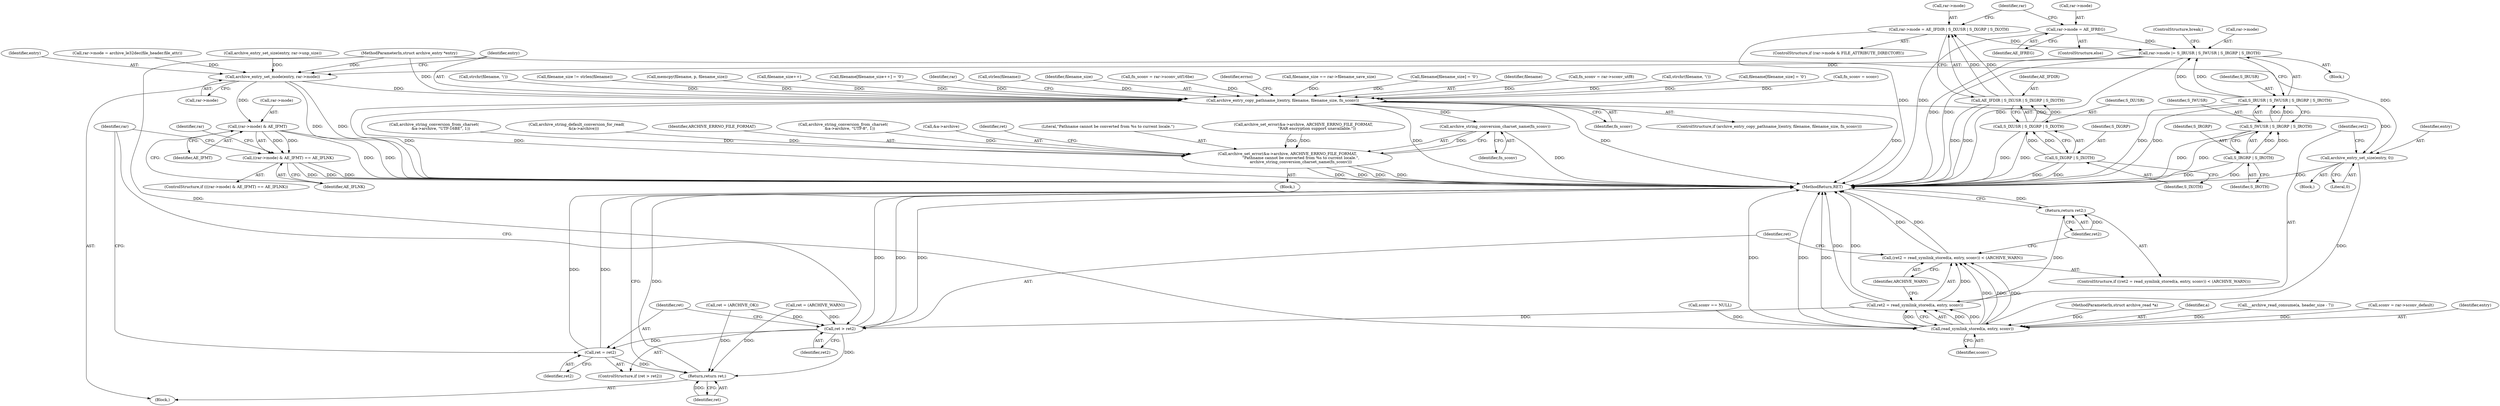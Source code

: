 digraph "0_libarchive_bfcfe6f04ed20db2504db8a254d1f40a1d84eb28_0@pointer" {
"1001483" [label="(Call,rar->mode |= S_IRUSR | S_IWUSR | S_IRGRP | S_IROTH)"];
"1001466" [label="(Call,rar->mode = AE_IFDIR | S_IXUSR | S_IXGRP | S_IXOTH)"];
"1001470" [label="(Call,AE_IFDIR | S_IXUSR | S_IXGRP | S_IXOTH)"];
"1001472" [label="(Call,S_IXUSR | S_IXGRP | S_IXOTH)"];
"1001474" [label="(Call,S_IXGRP | S_IXOTH)"];
"1001478" [label="(Call,rar->mode = AE_IFREG)"];
"1001487" [label="(Call,S_IRUSR | S_IWUSR | S_IRGRP | S_IROTH)"];
"1001489" [label="(Call,S_IWUSR | S_IRGRP | S_IROTH)"];
"1001491" [label="(Call,S_IRGRP | S_IROTH)"];
"1001668" [label="(Call,archive_entry_set_mode(entry, rar->mode))"];
"1001674" [label="(Call,archive_entry_copy_pathname_l(entry, filename, filename_size, fn_sconv))"];
"1001701" [label="(Call,archive_string_conversion_charset_name(fn_sconv))"];
"1001694" [label="(Call,archive_set_error(&a->archive, ARCHIVE_ERRNO_FILE_FORMAT,\n                      \"Pathname cannot be converted from %s to current locale.\",\n                      archive_string_conversion_charset_name(fn_sconv)))"];
"1001720" [label="(Call,archive_entry_set_size(entry, 0))"];
"1001727" [label="(Call,read_symlink_stored(a, entry, sconv))"];
"1001724" [label="(Call,(ret2 = read_symlink_stored(a, entry, sconv)) < (ARCHIVE_WARN))"];
"1001725" [label="(Call,ret2 = read_symlink_stored(a, entry, sconv))"];
"1001732" [label="(Return,return ret2;)"];
"1001735" [label="(Call,ret > ret2)"];
"1001738" [label="(Call,ret = ret2)"];
"1001752" [label="(Return,return ret;)"];
"1001708" [label="(Call,(rar->mode) & AE_IFMT)"];
"1001707" [label="(Call,((rar->mode) & AE_IFMT) == AE_IFLNK)"];
"1001737" [label="(Identifier,ret2)"];
"1001498" [label="(Call,rar->mode = archive_le32dec(file_header.file_attr))"];
"1001707" [label="(Call,((rar->mode) & AE_IFMT) == AE_IFLNK)"];
"1001067" [label="(Call,strchr(filename, '\\'))"];
"1000717" [label="(Call,filename_size != strlen(filename))"];
"1001467" [label="(Call,rar->mode)"];
"1001494" [label="(ControlStructure,break;)"];
"1001739" [label="(Identifier,ret)"];
"1001479" [label="(Call,rar->mode)"];
"1001703" [label="(Call,ret = (ARCHIVE_WARN))"];
"1001477" [label="(ControlStructure,else)"];
"1001483" [label="(Call,rar->mode |= S_IRUSR | S_IWUSR | S_IRGRP | S_IROTH)"];
"1001488" [label="(Identifier,S_IRUSR)"];
"1001674" [label="(Call,archive_entry_copy_pathname_l(entry, filename, filename_size, fn_sconv))"];
"1000700" [label="(Call,memcpy(filename, p, filename_size))"];
"1001476" [label="(Identifier,S_IXOTH)"];
"1001670" [label="(Call,rar->mode)"];
"1001487" [label="(Call,S_IRUSR | S_IWUSR | S_IRGRP | S_IROTH)"];
"1001720" [label="(Call,archive_entry_set_size(entry, 0))"];
"1001740" [label="(Identifier,ret2)"];
"1000121" [label="(Block,)"];
"1001694" [label="(Call,archive_set_error(&a->archive, ARCHIVE_ERRNO_FILE_FORMAT,\n                      \"Pathname cannot be converted from %s to current locale.\",\n                      archive_string_conversion_charset_name(fn_sconv)))"];
"1001699" [label="(Identifier,ARCHIVE_ERRNO_FILE_FORMAT)"];
"1001709" [label="(Call,rar->mode)"];
"1001754" [label="(MethodReturn,RET)"];
"1000944" [label="(Call,filename_size++)"];
"1001735" [label="(Call,ret > ret2)"];
"1001678" [label="(Identifier,fn_sconv)"];
"1000941" [label="(Call,filename[filename_size++] = '\0')"];
"1001710" [label="(Identifier,rar)"];
"1000743" [label="(Call,strlen(filename))"];
"1001677" [label="(Identifier,filename_size)"];
"1001722" [label="(Literal,0)"];
"1001023" [label="(Call,archive_string_conversion_from_charset(\n           &a->archive, \"UTF-8\", 1))"];
"1001472" [label="(Call,S_IXUSR | S_IXGRP | S_IXOTH)"];
"1000978" [label="(Call,fn_sconv = rar->sconv_utf16be)"];
"1001734" [label="(ControlStructure,if (ret > ret2))"];
"1001482" [label="(Identifier,AE_IFREG)"];
"1001471" [label="(Identifier,AE_IFDIR)"];
"1001474" [label="(Call,S_IXGRP | S_IXOTH)"];
"1001706" [label="(ControlStructure,if (((rar->mode) & AE_IFMT) == AE_IFLNK))"];
"1001682" [label="(Identifier,errno)"];
"1001695" [label="(Call,&a->archive)"];
"1001724" [label="(Call,(ret2 = read_symlink_stored(a, entry, sconv)) < (ARCHIVE_WARN))"];
"1001721" [label="(Identifier,entry)"];
"1001663" [label="(Call,archive_entry_set_size(entry, rar->unp_size))"];
"1001704" [label="(Identifier,ret)"];
"1001738" [label="(Call,ret = ret2)"];
"1001723" [label="(ControlStructure,if ((ret2 = read_symlink_stored(a, entry, sconv)) < (ARCHIVE_WARN)))"];
"1001713" [label="(Identifier,AE_IFLNK)"];
"1000140" [label="(Call,ret = (ARCHIVE_OK))"];
"1001478" [label="(Call,rar->mode = AE_IFREG)"];
"1001700" [label="(Literal,\"Pathname cannot be converted from %s to current locale.\")"];
"1000118" [label="(MethodParameterIn,struct archive_read *a)"];
"1001475" [label="(Identifier,S_IXGRP)"];
"1001708" [label="(Call,(rar->mode) & AE_IFMT)"];
"1001730" [label="(Identifier,sconv)"];
"1001728" [label="(Identifier,a)"];
"1001731" [label="(Identifier,ARCHIVE_WARN)"];
"1001489" [label="(Call,S_IWUSR | S_IRGRP | S_IROTH)"];
"1000119" [label="(MethodParameterIn,struct archive_entry *entry)"];
"1000471" [label="(Call,archive_set_error(&a->archive, ARCHIVE_ERRNO_FILE_FORMAT,\n                      \"RAR encryption support unavailable.\"))"];
"1001084" [label="(Call,filename_size == rar->filename_save_size)"];
"1001736" [label="(Identifier,ret)"];
"1001460" [label="(ControlStructure,if (rar->mode & FILE_ATTRIBUTE_DIRECTORY))"];
"1000947" [label="(Call,filename[filename_size] = '\0')"];
"1001679" [label="(Block,)"];
"1001407" [label="(Call,__archive_read_consume(a, header_size - 7))"];
"1001717" [label="(Identifier,rar)"];
"1001714" [label="(Block,)"];
"1001484" [label="(Call,rar->mode)"];
"1001490" [label="(Identifier,S_IWUSR)"];
"1001732" [label="(Return,return ret2;)"];
"1001752" [label="(Return,return ret;)"];
"1001753" [label="(Identifier,ret)"];
"1000963" [label="(Call,archive_string_conversion_from_charset(\n           &a->archive, \"UTF-16BE\", 1))"];
"1001676" [label="(Identifier,filename)"];
"1001038" [label="(Call,fn_sconv = rar->sconv_utf8)"];
"1001733" [label="(Identifier,ret2)"];
"1001675" [label="(Identifier,entry)"];
"1001492" [label="(Identifier,S_IRGRP)"];
"1000183" [label="(Call,sconv = rar->sconv_default)"];
"1001702" [label="(Identifier,fn_sconv)"];
"1001729" [label="(Identifier,entry)"];
"1001744" [label="(Identifier,rar)"];
"1001047" [label="(Call,strchr(filename, '\\'))"];
"1001725" [label="(Call,ret2 = read_symlink_stored(a, entry, sconv))"];
"1001669" [label="(Identifier,entry)"];
"1001727" [label="(Call,read_symlink_stored(a, entry, sconv))"];
"1001493" [label="(Identifier,S_IROTH)"];
"1001668" [label="(Call,archive_entry_set_mode(entry, rar->mode))"];
"1000159" [label="(Call,sconv == NULL)"];
"1001712" [label="(Identifier,AE_IFMT)"];
"1001470" [label="(Call,AE_IFDIR | S_IXUSR | S_IXGRP | S_IXOTH)"];
"1000704" [label="(Call,filename[filename_size] = '\0')"];
"1001448" [label="(Block,)"];
"1001491" [label="(Call,S_IRGRP | S_IROTH)"];
"1001060" [label="(Call,fn_sconv = sconv)"];
"1001473" [label="(Identifier,S_IXUSR)"];
"1000173" [label="(Call,archive_string_default_conversion_for_read(\n            &(a->archive)))"];
"1001701" [label="(Call,archive_string_conversion_charset_name(fn_sconv))"];
"1001485" [label="(Identifier,rar)"];
"1001466" [label="(Call,rar->mode = AE_IFDIR | S_IXUSR | S_IXGRP | S_IXOTH)"];
"1001726" [label="(Identifier,ret2)"];
"1001673" [label="(ControlStructure,if (archive_entry_copy_pathname_l(entry, filename, filename_size, fn_sconv)))"];
"1001483" -> "1001448"  [label="AST: "];
"1001483" -> "1001487"  [label="CFG: "];
"1001484" -> "1001483"  [label="AST: "];
"1001487" -> "1001483"  [label="AST: "];
"1001494" -> "1001483"  [label="CFG: "];
"1001483" -> "1001754"  [label="DDG: "];
"1001483" -> "1001754"  [label="DDG: "];
"1001483" -> "1001754"  [label="DDG: "];
"1001466" -> "1001483"  [label="DDG: "];
"1001478" -> "1001483"  [label="DDG: "];
"1001487" -> "1001483"  [label="DDG: "];
"1001487" -> "1001483"  [label="DDG: "];
"1001483" -> "1001668"  [label="DDG: "];
"1001466" -> "1001460"  [label="AST: "];
"1001466" -> "1001470"  [label="CFG: "];
"1001467" -> "1001466"  [label="AST: "];
"1001470" -> "1001466"  [label="AST: "];
"1001485" -> "1001466"  [label="CFG: "];
"1001466" -> "1001754"  [label="DDG: "];
"1001470" -> "1001466"  [label="DDG: "];
"1001470" -> "1001466"  [label="DDG: "];
"1001470" -> "1001472"  [label="CFG: "];
"1001471" -> "1001470"  [label="AST: "];
"1001472" -> "1001470"  [label="AST: "];
"1001470" -> "1001754"  [label="DDG: "];
"1001470" -> "1001754"  [label="DDG: "];
"1001472" -> "1001470"  [label="DDG: "];
"1001472" -> "1001470"  [label="DDG: "];
"1001472" -> "1001474"  [label="CFG: "];
"1001473" -> "1001472"  [label="AST: "];
"1001474" -> "1001472"  [label="AST: "];
"1001472" -> "1001754"  [label="DDG: "];
"1001472" -> "1001754"  [label="DDG: "];
"1001474" -> "1001472"  [label="DDG: "];
"1001474" -> "1001472"  [label="DDG: "];
"1001474" -> "1001476"  [label="CFG: "];
"1001475" -> "1001474"  [label="AST: "];
"1001476" -> "1001474"  [label="AST: "];
"1001474" -> "1001754"  [label="DDG: "];
"1001474" -> "1001754"  [label="DDG: "];
"1001478" -> "1001477"  [label="AST: "];
"1001478" -> "1001482"  [label="CFG: "];
"1001479" -> "1001478"  [label="AST: "];
"1001482" -> "1001478"  [label="AST: "];
"1001485" -> "1001478"  [label="CFG: "];
"1001478" -> "1001754"  [label="DDG: "];
"1001487" -> "1001489"  [label="CFG: "];
"1001488" -> "1001487"  [label="AST: "];
"1001489" -> "1001487"  [label="AST: "];
"1001487" -> "1001754"  [label="DDG: "];
"1001487" -> "1001754"  [label="DDG: "];
"1001489" -> "1001487"  [label="DDG: "];
"1001489" -> "1001487"  [label="DDG: "];
"1001489" -> "1001491"  [label="CFG: "];
"1001490" -> "1001489"  [label="AST: "];
"1001491" -> "1001489"  [label="AST: "];
"1001489" -> "1001754"  [label="DDG: "];
"1001489" -> "1001754"  [label="DDG: "];
"1001491" -> "1001489"  [label="DDG: "];
"1001491" -> "1001489"  [label="DDG: "];
"1001491" -> "1001493"  [label="CFG: "];
"1001492" -> "1001491"  [label="AST: "];
"1001493" -> "1001491"  [label="AST: "];
"1001491" -> "1001754"  [label="DDG: "];
"1001491" -> "1001754"  [label="DDG: "];
"1001668" -> "1000121"  [label="AST: "];
"1001668" -> "1001670"  [label="CFG: "];
"1001669" -> "1001668"  [label="AST: "];
"1001670" -> "1001668"  [label="AST: "];
"1001675" -> "1001668"  [label="CFG: "];
"1001668" -> "1001754"  [label="DDG: "];
"1001668" -> "1001754"  [label="DDG: "];
"1001663" -> "1001668"  [label="DDG: "];
"1000119" -> "1001668"  [label="DDG: "];
"1001498" -> "1001668"  [label="DDG: "];
"1001668" -> "1001674"  [label="DDG: "];
"1001668" -> "1001708"  [label="DDG: "];
"1001674" -> "1001673"  [label="AST: "];
"1001674" -> "1001678"  [label="CFG: "];
"1001675" -> "1001674"  [label="AST: "];
"1001676" -> "1001674"  [label="AST: "];
"1001677" -> "1001674"  [label="AST: "];
"1001678" -> "1001674"  [label="AST: "];
"1001682" -> "1001674"  [label="CFG: "];
"1001710" -> "1001674"  [label="CFG: "];
"1001674" -> "1001754"  [label="DDG: "];
"1001674" -> "1001754"  [label="DDG: "];
"1001674" -> "1001754"  [label="DDG: "];
"1001674" -> "1001754"  [label="DDG: "];
"1001674" -> "1001754"  [label="DDG: "];
"1000119" -> "1001674"  [label="DDG: "];
"1000941" -> "1001674"  [label="DDG: "];
"1001047" -> "1001674"  [label="DDG: "];
"1000947" -> "1001674"  [label="DDG: "];
"1000704" -> "1001674"  [label="DDG: "];
"1001067" -> "1001674"  [label="DDG: "];
"1000743" -> "1001674"  [label="DDG: "];
"1000944" -> "1001674"  [label="DDG: "];
"1001084" -> "1001674"  [label="DDG: "];
"1000717" -> "1001674"  [label="DDG: "];
"1000700" -> "1001674"  [label="DDG: "];
"1001060" -> "1001674"  [label="DDG: "];
"1000978" -> "1001674"  [label="DDG: "];
"1001038" -> "1001674"  [label="DDG: "];
"1001674" -> "1001701"  [label="DDG: "];
"1001674" -> "1001720"  [label="DDG: "];
"1001701" -> "1001694"  [label="AST: "];
"1001701" -> "1001702"  [label="CFG: "];
"1001702" -> "1001701"  [label="AST: "];
"1001694" -> "1001701"  [label="CFG: "];
"1001701" -> "1001754"  [label="DDG: "];
"1001701" -> "1001694"  [label="DDG: "];
"1001694" -> "1001679"  [label="AST: "];
"1001695" -> "1001694"  [label="AST: "];
"1001699" -> "1001694"  [label="AST: "];
"1001700" -> "1001694"  [label="AST: "];
"1001704" -> "1001694"  [label="CFG: "];
"1001694" -> "1001754"  [label="DDG: "];
"1001694" -> "1001754"  [label="DDG: "];
"1001694" -> "1001754"  [label="DDG: "];
"1001694" -> "1001754"  [label="DDG: "];
"1001023" -> "1001694"  [label="DDG: "];
"1000471" -> "1001694"  [label="DDG: "];
"1000471" -> "1001694"  [label="DDG: "];
"1000963" -> "1001694"  [label="DDG: "];
"1000173" -> "1001694"  [label="DDG: "];
"1001720" -> "1001714"  [label="AST: "];
"1001720" -> "1001722"  [label="CFG: "];
"1001721" -> "1001720"  [label="AST: "];
"1001722" -> "1001720"  [label="AST: "];
"1001726" -> "1001720"  [label="CFG: "];
"1001720" -> "1001754"  [label="DDG: "];
"1000119" -> "1001720"  [label="DDG: "];
"1001720" -> "1001727"  [label="DDG: "];
"1001727" -> "1001725"  [label="AST: "];
"1001727" -> "1001730"  [label="CFG: "];
"1001728" -> "1001727"  [label="AST: "];
"1001729" -> "1001727"  [label="AST: "];
"1001730" -> "1001727"  [label="AST: "];
"1001725" -> "1001727"  [label="CFG: "];
"1001727" -> "1001754"  [label="DDG: "];
"1001727" -> "1001754"  [label="DDG: "];
"1001727" -> "1001754"  [label="DDG: "];
"1001727" -> "1001724"  [label="DDG: "];
"1001727" -> "1001724"  [label="DDG: "];
"1001727" -> "1001724"  [label="DDG: "];
"1001727" -> "1001725"  [label="DDG: "];
"1001727" -> "1001725"  [label="DDG: "];
"1001727" -> "1001725"  [label="DDG: "];
"1001407" -> "1001727"  [label="DDG: "];
"1000118" -> "1001727"  [label="DDG: "];
"1000119" -> "1001727"  [label="DDG: "];
"1000159" -> "1001727"  [label="DDG: "];
"1000183" -> "1001727"  [label="DDG: "];
"1001724" -> "1001723"  [label="AST: "];
"1001724" -> "1001731"  [label="CFG: "];
"1001725" -> "1001724"  [label="AST: "];
"1001731" -> "1001724"  [label="AST: "];
"1001733" -> "1001724"  [label="CFG: "];
"1001736" -> "1001724"  [label="CFG: "];
"1001724" -> "1001754"  [label="DDG: "];
"1001724" -> "1001754"  [label="DDG: "];
"1001725" -> "1001724"  [label="DDG: "];
"1001726" -> "1001725"  [label="AST: "];
"1001731" -> "1001725"  [label="CFG: "];
"1001725" -> "1001754"  [label="DDG: "];
"1001725" -> "1001754"  [label="DDG: "];
"1001725" -> "1001732"  [label="DDG: "];
"1001725" -> "1001735"  [label="DDG: "];
"1001732" -> "1001723"  [label="AST: "];
"1001732" -> "1001733"  [label="CFG: "];
"1001733" -> "1001732"  [label="AST: "];
"1001754" -> "1001732"  [label="CFG: "];
"1001732" -> "1001754"  [label="DDG: "];
"1001733" -> "1001732"  [label="DDG: "];
"1001735" -> "1001734"  [label="AST: "];
"1001735" -> "1001737"  [label="CFG: "];
"1001736" -> "1001735"  [label="AST: "];
"1001737" -> "1001735"  [label="AST: "];
"1001739" -> "1001735"  [label="CFG: "];
"1001744" -> "1001735"  [label="CFG: "];
"1001735" -> "1001754"  [label="DDG: "];
"1001735" -> "1001754"  [label="DDG: "];
"1001735" -> "1001754"  [label="DDG: "];
"1000140" -> "1001735"  [label="DDG: "];
"1001703" -> "1001735"  [label="DDG: "];
"1001735" -> "1001738"  [label="DDG: "];
"1001735" -> "1001752"  [label="DDG: "];
"1001738" -> "1001734"  [label="AST: "];
"1001738" -> "1001740"  [label="CFG: "];
"1001739" -> "1001738"  [label="AST: "];
"1001740" -> "1001738"  [label="AST: "];
"1001744" -> "1001738"  [label="CFG: "];
"1001738" -> "1001754"  [label="DDG: "];
"1001738" -> "1001754"  [label="DDG: "];
"1001738" -> "1001752"  [label="DDG: "];
"1001752" -> "1000121"  [label="AST: "];
"1001752" -> "1001753"  [label="CFG: "];
"1001753" -> "1001752"  [label="AST: "];
"1001754" -> "1001752"  [label="CFG: "];
"1001752" -> "1001754"  [label="DDG: "];
"1001753" -> "1001752"  [label="DDG: "];
"1000140" -> "1001752"  [label="DDG: "];
"1001703" -> "1001752"  [label="DDG: "];
"1001708" -> "1001707"  [label="AST: "];
"1001708" -> "1001712"  [label="CFG: "];
"1001709" -> "1001708"  [label="AST: "];
"1001712" -> "1001708"  [label="AST: "];
"1001713" -> "1001708"  [label="CFG: "];
"1001708" -> "1001754"  [label="DDG: "];
"1001708" -> "1001754"  [label="DDG: "];
"1001708" -> "1001707"  [label="DDG: "];
"1001708" -> "1001707"  [label="DDG: "];
"1001707" -> "1001706"  [label="AST: "];
"1001707" -> "1001713"  [label="CFG: "];
"1001713" -> "1001707"  [label="AST: "];
"1001717" -> "1001707"  [label="CFG: "];
"1001744" -> "1001707"  [label="CFG: "];
"1001707" -> "1001754"  [label="DDG: "];
"1001707" -> "1001754"  [label="DDG: "];
"1001707" -> "1001754"  [label="DDG: "];
}
